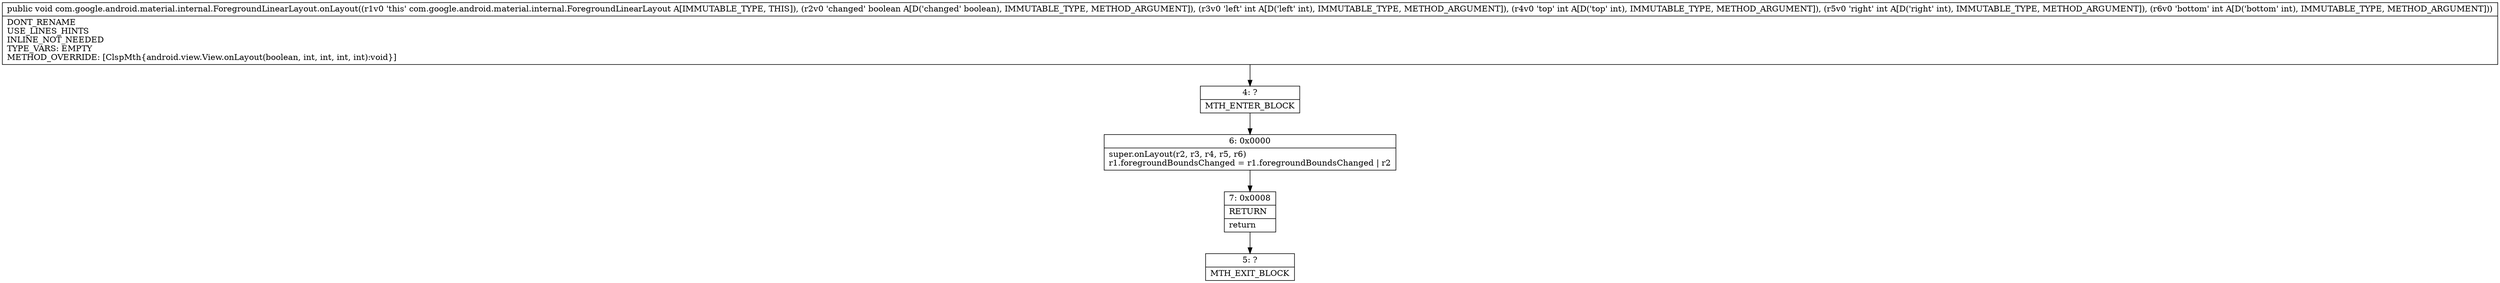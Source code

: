 digraph "CFG forcom.google.android.material.internal.ForegroundLinearLayout.onLayout(ZIIII)V" {
Node_4 [shape=record,label="{4\:\ ?|MTH_ENTER_BLOCK\l}"];
Node_6 [shape=record,label="{6\:\ 0x0000|super.onLayout(r2, r3, r4, r5, r6)\lr1.foregroundBoundsChanged = r1.foregroundBoundsChanged \| r2\l}"];
Node_7 [shape=record,label="{7\:\ 0x0008|RETURN\l|return\l}"];
Node_5 [shape=record,label="{5\:\ ?|MTH_EXIT_BLOCK\l}"];
MethodNode[shape=record,label="{public void com.google.android.material.internal.ForegroundLinearLayout.onLayout((r1v0 'this' com.google.android.material.internal.ForegroundLinearLayout A[IMMUTABLE_TYPE, THIS]), (r2v0 'changed' boolean A[D('changed' boolean), IMMUTABLE_TYPE, METHOD_ARGUMENT]), (r3v0 'left' int A[D('left' int), IMMUTABLE_TYPE, METHOD_ARGUMENT]), (r4v0 'top' int A[D('top' int), IMMUTABLE_TYPE, METHOD_ARGUMENT]), (r5v0 'right' int A[D('right' int), IMMUTABLE_TYPE, METHOD_ARGUMENT]), (r6v0 'bottom' int A[D('bottom' int), IMMUTABLE_TYPE, METHOD_ARGUMENT]))  | DONT_RENAME\lUSE_LINES_HINTS\lINLINE_NOT_NEEDED\lTYPE_VARS: EMPTY\lMETHOD_OVERRIDE: [ClspMth\{android.view.View.onLayout(boolean, int, int, int, int):void\}]\l}"];
MethodNode -> Node_4;Node_4 -> Node_6;
Node_6 -> Node_7;
Node_7 -> Node_5;
}

